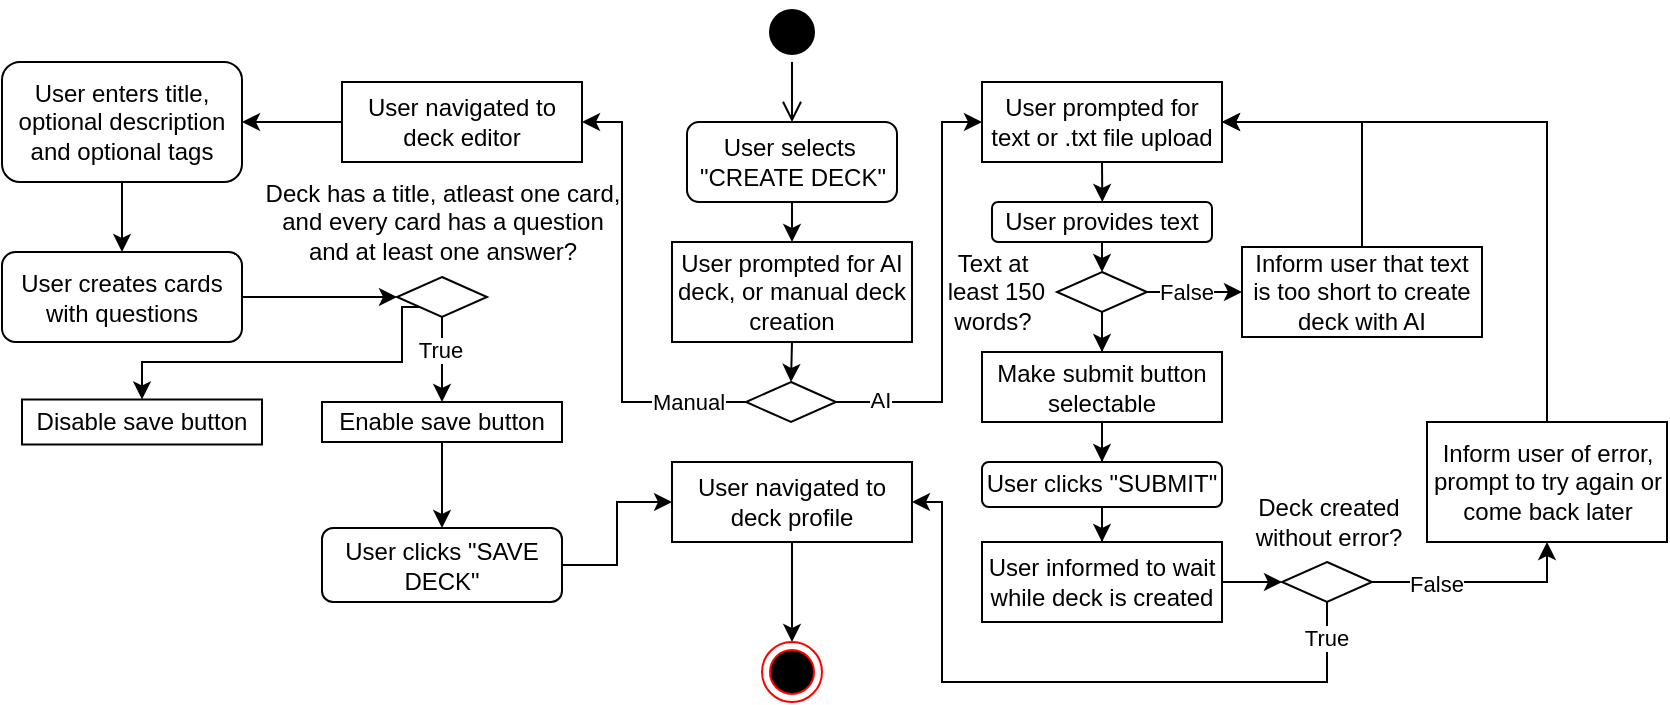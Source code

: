 <mxfile version="26.0.9">
  <diagram name="Page-1" id="e7e014a7-5840-1c2e-5031-d8a46d1fe8dd">
    <mxGraphModel dx="772" dy="573" grid="1" gridSize="10" guides="1" tooltips="1" connect="1" arrows="1" fold="1" page="1" pageScale="1" pageWidth="1169" pageHeight="826" background="none" math="0" shadow="0">
      <root>
        <mxCell id="0" />
        <mxCell id="1" parent="0" />
        <mxCell id="DUinE7ujqetBSsv4jxN9-42" value="" style="ellipse;html=1;shape=startState;fillColor=#000000;strokeColor=#000000;" vertex="1" parent="1">
          <mxGeometry x="570" y="30" width="30" height="30" as="geometry" />
        </mxCell>
        <mxCell id="DUinE7ujqetBSsv4jxN9-43" value="" style="edgeStyle=orthogonalEdgeStyle;html=1;verticalAlign=bottom;endArrow=open;endSize=8;strokeColor=#000000;rounded=0;" edge="1" source="DUinE7ujqetBSsv4jxN9-42" parent="1">
          <mxGeometry relative="1" as="geometry">
            <mxPoint x="585" y="90" as="targetPoint" />
          </mxGeometry>
        </mxCell>
        <mxCell id="DUinE7ujqetBSsv4jxN9-46" style="edgeStyle=orthogonalEdgeStyle;rounded=0;orthogonalLoop=1;jettySize=auto;html=1;exitX=0.5;exitY=1;exitDx=0;exitDy=0;entryX=0.5;entryY=0;entryDx=0;entryDy=0;" edge="1" parent="1" source="DUinE7ujqetBSsv4jxN9-44" target="DUinE7ujqetBSsv4jxN9-45">
          <mxGeometry relative="1" as="geometry" />
        </mxCell>
        <mxCell id="DUinE7ujqetBSsv4jxN9-44" value="User selects&amp;nbsp;&lt;br&gt;&quot;CREATE DECK&quot;" style="rounded=1;whiteSpace=wrap;html=1;" vertex="1" parent="1">
          <mxGeometry x="532.5" y="90" width="105" height="40" as="geometry" />
        </mxCell>
        <mxCell id="DUinE7ujqetBSsv4jxN9-51" style="edgeStyle=orthogonalEdgeStyle;rounded=0;orthogonalLoop=1;jettySize=auto;html=1;exitX=0.5;exitY=1;exitDx=0;exitDy=0;entryX=0.5;entryY=0;entryDx=0;entryDy=0;" edge="1" parent="1" source="DUinE7ujqetBSsv4jxN9-45" target="DUinE7ujqetBSsv4jxN9-49">
          <mxGeometry relative="1" as="geometry" />
        </mxCell>
        <mxCell id="DUinE7ujqetBSsv4jxN9-45" value="User prompted for AI deck, or manual deck creation" style="whiteSpace=wrap;html=1;" vertex="1" parent="1">
          <mxGeometry x="525" y="150" width="120" height="50" as="geometry" />
        </mxCell>
        <mxCell id="DUinE7ujqetBSsv4jxN9-53" style="edgeStyle=orthogonalEdgeStyle;rounded=0;orthogonalLoop=1;jettySize=auto;html=1;exitX=1;exitY=0.5;exitDx=0;exitDy=0;entryX=0;entryY=0.5;entryDx=0;entryDy=0;" edge="1" parent="1" source="DUinE7ujqetBSsv4jxN9-49" target="DUinE7ujqetBSsv4jxN9-52">
          <mxGeometry relative="1" as="geometry">
            <Array as="points">
              <mxPoint x="660" y="230" />
              <mxPoint x="660" y="90" />
            </Array>
          </mxGeometry>
        </mxCell>
        <mxCell id="DUinE7ujqetBSsv4jxN9-54" value="AI" style="edgeLabel;html=1;align=center;verticalAlign=middle;resizable=0;points=[];" vertex="1" connectable="0" parent="DUinE7ujqetBSsv4jxN9-53">
          <mxGeometry x="-0.799" y="1" relative="1" as="geometry">
            <mxPoint as="offset" />
          </mxGeometry>
        </mxCell>
        <mxCell id="DUinE7ujqetBSsv4jxN9-86" style="edgeStyle=orthogonalEdgeStyle;rounded=0;orthogonalLoop=1;jettySize=auto;html=1;exitX=0;exitY=0.5;exitDx=0;exitDy=0;entryX=1;entryY=0.5;entryDx=0;entryDy=0;" edge="1" parent="1" source="DUinE7ujqetBSsv4jxN9-49" target="DUinE7ujqetBSsv4jxN9-85">
          <mxGeometry relative="1" as="geometry">
            <Array as="points">
              <mxPoint x="500" y="230" />
              <mxPoint x="500" y="90" />
            </Array>
          </mxGeometry>
        </mxCell>
        <mxCell id="DUinE7ujqetBSsv4jxN9-87" value="Manual" style="edgeLabel;html=1;align=center;verticalAlign=middle;resizable=0;points=[];" vertex="1" connectable="0" parent="DUinE7ujqetBSsv4jxN9-86">
          <mxGeometry x="-0.821" y="-1" relative="1" as="geometry">
            <mxPoint x="-9" y="1" as="offset" />
          </mxGeometry>
        </mxCell>
        <mxCell id="DUinE7ujqetBSsv4jxN9-49" value="" style="rhombus;whiteSpace=wrap;html=1;" vertex="1" parent="1">
          <mxGeometry x="562" y="220" width="45" height="20" as="geometry" />
        </mxCell>
        <mxCell id="DUinE7ujqetBSsv4jxN9-55" style="edgeStyle=orthogonalEdgeStyle;rounded=0;orthogonalLoop=1;jettySize=auto;html=1;exitX=0.5;exitY=1;exitDx=0;exitDy=0;" edge="1" parent="1" source="DUinE7ujqetBSsv4jxN9-52">
          <mxGeometry relative="1" as="geometry">
            <mxPoint x="740.154" y="130" as="targetPoint" />
          </mxGeometry>
        </mxCell>
        <mxCell id="DUinE7ujqetBSsv4jxN9-52" value="User prompted for text or .txt file upload" style="whiteSpace=wrap;html=1;" vertex="1" parent="1">
          <mxGeometry x="680" y="70" width="120" height="40" as="geometry" />
        </mxCell>
        <mxCell id="DUinE7ujqetBSsv4jxN9-61" style="edgeStyle=orthogonalEdgeStyle;rounded=0;orthogonalLoop=1;jettySize=auto;html=1;exitX=0.5;exitY=1;exitDx=0;exitDy=0;entryX=0.5;entryY=0;entryDx=0;entryDy=0;" edge="1" parent="1" source="DUinE7ujqetBSsv4jxN9-56" target="DUinE7ujqetBSsv4jxN9-59">
          <mxGeometry relative="1" as="geometry" />
        </mxCell>
        <mxCell id="DUinE7ujqetBSsv4jxN9-56" value="User provides text" style="rounded=1;whiteSpace=wrap;html=1;" vertex="1" parent="1">
          <mxGeometry x="685" y="130" width="110" height="20" as="geometry" />
        </mxCell>
        <mxCell id="DUinE7ujqetBSsv4jxN9-63" value="" style="edgeStyle=orthogonalEdgeStyle;rounded=0;orthogonalLoop=1;jettySize=auto;html=1;" edge="1" parent="1" source="DUinE7ujqetBSsv4jxN9-59" target="DUinE7ujqetBSsv4jxN9-62">
          <mxGeometry relative="1" as="geometry" />
        </mxCell>
        <mxCell id="DUinE7ujqetBSsv4jxN9-64" value="False" style="edgeLabel;html=1;align=center;verticalAlign=middle;resizable=0;points=[];" vertex="1" connectable="0" parent="DUinE7ujqetBSsv4jxN9-63">
          <mxGeometry x="-0.495" y="1" relative="1" as="geometry">
            <mxPoint x="7" y="1" as="offset" />
          </mxGeometry>
        </mxCell>
        <mxCell id="DUinE7ujqetBSsv4jxN9-66" style="edgeStyle=orthogonalEdgeStyle;rounded=0;orthogonalLoop=1;jettySize=auto;html=1;exitX=0.5;exitY=1;exitDx=0;exitDy=0;" edge="1" parent="1" source="DUinE7ujqetBSsv4jxN9-59" target="DUinE7ujqetBSsv4jxN9-67">
          <mxGeometry relative="1" as="geometry">
            <mxPoint x="740.154" y="210" as="targetPoint" />
          </mxGeometry>
        </mxCell>
        <mxCell id="DUinE7ujqetBSsv4jxN9-59" value="" style="rhombus;whiteSpace=wrap;html=1;" vertex="1" parent="1">
          <mxGeometry x="717.5" y="165" width="45" height="20" as="geometry" />
        </mxCell>
        <mxCell id="DUinE7ujqetBSsv4jxN9-60" value="Text at&lt;br&gt;&amp;nbsp;least&amp;nbsp;&lt;span style=&quot;background-color: transparent; color: light-dark(rgb(0, 0, 0), rgb(255, 255, 255));&quot;&gt;150&lt;/span&gt;&lt;div&gt;&lt;span style=&quot;background-color: transparent; color: light-dark(rgb(0, 0, 0), rgb(255, 255, 255));&quot;&gt;words?&lt;/span&gt;&lt;/div&gt;" style="text;html=1;align=center;verticalAlign=middle;resizable=0;points=[];autosize=1;strokeColor=none;fillColor=none;" vertex="1" parent="1">
          <mxGeometry x="645" y="145" width="80" height="60" as="geometry" />
        </mxCell>
        <mxCell id="DUinE7ujqetBSsv4jxN9-65" style="edgeStyle=orthogonalEdgeStyle;rounded=0;orthogonalLoop=1;jettySize=auto;html=1;exitX=0.5;exitY=0;exitDx=0;exitDy=0;entryX=1;entryY=0.5;entryDx=0;entryDy=0;" edge="1" parent="1" source="DUinE7ujqetBSsv4jxN9-62" target="DUinE7ujqetBSsv4jxN9-52">
          <mxGeometry relative="1" as="geometry" />
        </mxCell>
        <mxCell id="DUinE7ujqetBSsv4jxN9-62" value="Inform user that text is too short to create deck with AI" style="whiteSpace=wrap;html=1;" vertex="1" parent="1">
          <mxGeometry x="810" y="152.5" width="120" height="45" as="geometry" />
        </mxCell>
        <mxCell id="DUinE7ujqetBSsv4jxN9-69" value="" style="edgeStyle=orthogonalEdgeStyle;rounded=0;orthogonalLoop=1;jettySize=auto;html=1;" edge="1" parent="1" source="DUinE7ujqetBSsv4jxN9-67" target="DUinE7ujqetBSsv4jxN9-68">
          <mxGeometry relative="1" as="geometry" />
        </mxCell>
        <mxCell id="DUinE7ujqetBSsv4jxN9-67" value="Make submit button selectable" style="whiteSpace=wrap;html=1;" vertex="1" parent="1">
          <mxGeometry x="680" y="205" width="120" height="35" as="geometry" />
        </mxCell>
        <mxCell id="DUinE7ujqetBSsv4jxN9-71" style="edgeStyle=orthogonalEdgeStyle;rounded=0;orthogonalLoop=1;jettySize=auto;html=1;exitX=0.5;exitY=1;exitDx=0;exitDy=0;" edge="1" parent="1" source="DUinE7ujqetBSsv4jxN9-68" target="DUinE7ujqetBSsv4jxN9-72">
          <mxGeometry relative="1" as="geometry">
            <mxPoint x="740.154" y="310" as="targetPoint" />
          </mxGeometry>
        </mxCell>
        <mxCell id="DUinE7ujqetBSsv4jxN9-68" value="User clicks &quot;SUBMIT&quot;" style="whiteSpace=wrap;html=1;rounded=1;" vertex="1" parent="1">
          <mxGeometry x="680" y="260" width="120" height="22.5" as="geometry" />
        </mxCell>
        <mxCell id="DUinE7ujqetBSsv4jxN9-75" style="edgeStyle=orthogonalEdgeStyle;rounded=0;orthogonalLoop=1;jettySize=auto;html=1;exitX=1;exitY=0.5;exitDx=0;exitDy=0;entryX=0;entryY=0.5;entryDx=0;entryDy=0;" edge="1" parent="1" source="DUinE7ujqetBSsv4jxN9-72" target="DUinE7ujqetBSsv4jxN9-73">
          <mxGeometry relative="1" as="geometry" />
        </mxCell>
        <mxCell id="DUinE7ujqetBSsv4jxN9-72" value="User informed to wait while deck is created" style="rounded=0;whiteSpace=wrap;html=1;" vertex="1" parent="1">
          <mxGeometry x="680" y="300" width="120" height="40" as="geometry" />
        </mxCell>
        <mxCell id="DUinE7ujqetBSsv4jxN9-77" style="edgeStyle=orthogonalEdgeStyle;rounded=0;orthogonalLoop=1;jettySize=auto;html=1;exitX=1;exitY=0.5;exitDx=0;exitDy=0;entryX=0.5;entryY=1;entryDx=0;entryDy=0;" edge="1" parent="1" source="DUinE7ujqetBSsv4jxN9-73" target="DUinE7ujqetBSsv4jxN9-76">
          <mxGeometry relative="1" as="geometry" />
        </mxCell>
        <mxCell id="DUinE7ujqetBSsv4jxN9-79" value="False" style="edgeLabel;html=1;align=center;verticalAlign=middle;resizable=0;points=[];" vertex="1" connectable="0" parent="DUinE7ujqetBSsv4jxN9-77">
          <mxGeometry x="-0.405" y="-1" relative="1" as="geometry">
            <mxPoint as="offset" />
          </mxGeometry>
        </mxCell>
        <mxCell id="DUinE7ujqetBSsv4jxN9-81" style="edgeStyle=orthogonalEdgeStyle;rounded=0;orthogonalLoop=1;jettySize=auto;html=1;exitX=0.5;exitY=1;exitDx=0;exitDy=0;entryX=1;entryY=0.5;entryDx=0;entryDy=0;" edge="1" parent="1" source="DUinE7ujqetBSsv4jxN9-73" target="DUinE7ujqetBSsv4jxN9-80">
          <mxGeometry relative="1" as="geometry">
            <Array as="points">
              <mxPoint x="853" y="370" />
              <mxPoint x="660" y="370" />
              <mxPoint x="660" y="280" />
            </Array>
          </mxGeometry>
        </mxCell>
        <mxCell id="DUinE7ujqetBSsv4jxN9-84" value="True" style="edgeLabel;html=1;align=center;verticalAlign=middle;resizable=0;points=[];" vertex="1" connectable="0" parent="DUinE7ujqetBSsv4jxN9-81">
          <mxGeometry x="-0.893" y="-1" relative="1" as="geometry">
            <mxPoint as="offset" />
          </mxGeometry>
        </mxCell>
        <mxCell id="DUinE7ujqetBSsv4jxN9-73" value="" style="rhombus;whiteSpace=wrap;html=1;" vertex="1" parent="1">
          <mxGeometry x="830" y="310" width="45" height="20" as="geometry" />
        </mxCell>
        <mxCell id="DUinE7ujqetBSsv4jxN9-74" value="Deck created&lt;div&gt;without error?&lt;/div&gt;" style="text;html=1;align=center;verticalAlign=middle;resizable=0;points=[];autosize=1;strokeColor=none;fillColor=none;" vertex="1" parent="1">
          <mxGeometry x="802.5" y="270" width="100" height="40" as="geometry" />
        </mxCell>
        <mxCell id="DUinE7ujqetBSsv4jxN9-78" style="edgeStyle=orthogonalEdgeStyle;rounded=0;orthogonalLoop=1;jettySize=auto;html=1;exitX=0.5;exitY=0;exitDx=0;exitDy=0;entryX=1;entryY=0.5;entryDx=0;entryDy=0;" edge="1" parent="1" source="DUinE7ujqetBSsv4jxN9-76" target="DUinE7ujqetBSsv4jxN9-52">
          <mxGeometry relative="1" as="geometry" />
        </mxCell>
        <mxCell id="DUinE7ujqetBSsv4jxN9-76" value="Inform user of error, prompt to try again or come back later" style="rounded=0;whiteSpace=wrap;html=1;" vertex="1" parent="1">
          <mxGeometry x="902.5" y="240" width="120" height="60" as="geometry" />
        </mxCell>
        <mxCell id="DUinE7ujqetBSsv4jxN9-83" style="edgeStyle=orthogonalEdgeStyle;rounded=0;orthogonalLoop=1;jettySize=auto;html=1;exitX=0.5;exitY=1;exitDx=0;exitDy=0;entryX=0.5;entryY=0;entryDx=0;entryDy=0;" edge="1" parent="1" source="DUinE7ujqetBSsv4jxN9-80" target="DUinE7ujqetBSsv4jxN9-82">
          <mxGeometry relative="1" as="geometry" />
        </mxCell>
        <mxCell id="DUinE7ujqetBSsv4jxN9-80" value="User navigated to deck profile" style="rounded=0;whiteSpace=wrap;html=1;" vertex="1" parent="1">
          <mxGeometry x="525" y="260" width="120" height="40" as="geometry" />
        </mxCell>
        <mxCell id="DUinE7ujqetBSsv4jxN9-82" value="" style="ellipse;html=1;shape=endState;fillColor=#000000;strokeColor=#ff0000;" vertex="1" parent="1">
          <mxGeometry x="570" y="350" width="30" height="30" as="geometry" />
        </mxCell>
        <mxCell id="DUinE7ujqetBSsv4jxN9-89" style="edgeStyle=orthogonalEdgeStyle;rounded=0;orthogonalLoop=1;jettySize=auto;html=1;exitX=0;exitY=0.5;exitDx=0;exitDy=0;entryX=1;entryY=0.5;entryDx=0;entryDy=0;" edge="1" parent="1" source="DUinE7ujqetBSsv4jxN9-85" target="DUinE7ujqetBSsv4jxN9-88">
          <mxGeometry relative="1" as="geometry" />
        </mxCell>
        <mxCell id="DUinE7ujqetBSsv4jxN9-85" value="User navigated to deck editor" style="rounded=0;whiteSpace=wrap;html=1;" vertex="1" parent="1">
          <mxGeometry x="360" y="70" width="120" height="40" as="geometry" />
        </mxCell>
        <mxCell id="DUinE7ujqetBSsv4jxN9-91" style="edgeStyle=orthogonalEdgeStyle;rounded=0;orthogonalLoop=1;jettySize=auto;html=1;exitX=0.5;exitY=1;exitDx=0;exitDy=0;entryX=0.5;entryY=0;entryDx=0;entryDy=0;" edge="1" parent="1" source="DUinE7ujqetBSsv4jxN9-88" target="DUinE7ujqetBSsv4jxN9-90">
          <mxGeometry relative="1" as="geometry" />
        </mxCell>
        <mxCell id="DUinE7ujqetBSsv4jxN9-88" value="User enters title, optional description and optional tags" style="rounded=1;whiteSpace=wrap;html=1;" vertex="1" parent="1">
          <mxGeometry x="190" y="60" width="120" height="60" as="geometry" />
        </mxCell>
        <mxCell id="DUinE7ujqetBSsv4jxN9-94" style="edgeStyle=orthogonalEdgeStyle;rounded=0;orthogonalLoop=1;jettySize=auto;html=1;exitX=1;exitY=0.5;exitDx=0;exitDy=0;entryX=0;entryY=0.5;entryDx=0;entryDy=0;" edge="1" parent="1" source="DUinE7ujqetBSsv4jxN9-90" target="DUinE7ujqetBSsv4jxN9-92">
          <mxGeometry relative="1" as="geometry" />
        </mxCell>
        <mxCell id="DUinE7ujqetBSsv4jxN9-90" value="User creates cards with questions" style="rounded=1;whiteSpace=wrap;html=1;" vertex="1" parent="1">
          <mxGeometry x="190" y="155" width="120" height="45" as="geometry" />
        </mxCell>
        <mxCell id="DUinE7ujqetBSsv4jxN9-96" style="edgeStyle=orthogonalEdgeStyle;rounded=0;orthogonalLoop=1;jettySize=auto;html=1;exitX=0.5;exitY=1;exitDx=0;exitDy=0;entryX=0.5;entryY=0;entryDx=0;entryDy=0;" edge="1" parent="1" source="DUinE7ujqetBSsv4jxN9-92" target="DUinE7ujqetBSsv4jxN9-95">
          <mxGeometry relative="1" as="geometry" />
        </mxCell>
        <mxCell id="DUinE7ujqetBSsv4jxN9-97" value="True" style="edgeLabel;html=1;align=center;verticalAlign=middle;resizable=0;points=[];" vertex="1" connectable="0" parent="DUinE7ujqetBSsv4jxN9-96">
          <mxGeometry x="-0.242" y="-1" relative="1" as="geometry">
            <mxPoint as="offset" />
          </mxGeometry>
        </mxCell>
        <mxCell id="DUinE7ujqetBSsv4jxN9-99" style="edgeStyle=orthogonalEdgeStyle;rounded=0;orthogonalLoop=1;jettySize=auto;html=1;exitX=0;exitY=1;exitDx=0;exitDy=0;entryX=0.5;entryY=0;entryDx=0;entryDy=0;" edge="1" parent="1" source="DUinE7ujqetBSsv4jxN9-92" target="DUinE7ujqetBSsv4jxN9-98">
          <mxGeometry relative="1" as="geometry">
            <Array as="points">
              <mxPoint x="390" y="183" />
              <mxPoint x="390" y="210" />
              <mxPoint x="260" y="210" />
            </Array>
          </mxGeometry>
        </mxCell>
        <mxCell id="DUinE7ujqetBSsv4jxN9-92" value="" style="rhombus;whiteSpace=wrap;html=1;" vertex="1" parent="1">
          <mxGeometry x="387.5" y="167.5" width="45" height="20" as="geometry" />
        </mxCell>
        <mxCell id="DUinE7ujqetBSsv4jxN9-93" value="Deck has a title, atleast one card,&lt;br&gt;and every card has a question&lt;br&gt;and at least one answer?" style="text;html=1;align=center;verticalAlign=middle;resizable=0;points=[];autosize=1;strokeColor=none;fillColor=none;" vertex="1" parent="1">
          <mxGeometry x="310" y="110" width="200" height="60" as="geometry" />
        </mxCell>
        <mxCell id="DUinE7ujqetBSsv4jxN9-101" style="edgeStyle=orthogonalEdgeStyle;rounded=0;orthogonalLoop=1;jettySize=auto;html=1;exitX=0.5;exitY=1;exitDx=0;exitDy=0;entryX=0.5;entryY=0;entryDx=0;entryDy=0;" edge="1" parent="1" source="DUinE7ujqetBSsv4jxN9-95" target="DUinE7ujqetBSsv4jxN9-100">
          <mxGeometry relative="1" as="geometry" />
        </mxCell>
        <mxCell id="DUinE7ujqetBSsv4jxN9-95" value="Enable save button" style="rounded=0;whiteSpace=wrap;html=1;" vertex="1" parent="1">
          <mxGeometry x="350" y="230" width="120" height="20" as="geometry" />
        </mxCell>
        <mxCell id="DUinE7ujqetBSsv4jxN9-98" value="Disable save button" style="rounded=0;whiteSpace=wrap;html=1;" vertex="1" parent="1">
          <mxGeometry x="200" y="228.75" width="120" height="22.5" as="geometry" />
        </mxCell>
        <mxCell id="DUinE7ujqetBSsv4jxN9-102" style="edgeStyle=orthogonalEdgeStyle;rounded=0;orthogonalLoop=1;jettySize=auto;html=1;exitX=1;exitY=0.5;exitDx=0;exitDy=0;entryX=0;entryY=0.5;entryDx=0;entryDy=0;" edge="1" parent="1" source="DUinE7ujqetBSsv4jxN9-100" target="DUinE7ujqetBSsv4jxN9-80">
          <mxGeometry relative="1" as="geometry" />
        </mxCell>
        <mxCell id="DUinE7ujqetBSsv4jxN9-100" value="User clicks &quot;SAVE DECK&quot;" style="rounded=1;whiteSpace=wrap;html=1;" vertex="1" parent="1">
          <mxGeometry x="350" y="293" width="120" height="37" as="geometry" />
        </mxCell>
      </root>
    </mxGraphModel>
  </diagram>
</mxfile>
